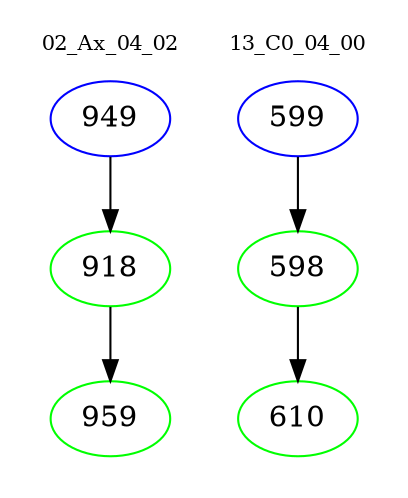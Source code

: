digraph{
subgraph cluster_0 {
color = white
label = "02_Ax_04_02";
fontsize=10;
T0_949 [label="949", color="blue"]
T0_949 -> T0_918 [color="black"]
T0_918 [label="918", color="green"]
T0_918 -> T0_959 [color="black"]
T0_959 [label="959", color="green"]
}
subgraph cluster_1 {
color = white
label = "13_C0_04_00";
fontsize=10;
T1_599 [label="599", color="blue"]
T1_599 -> T1_598 [color="black"]
T1_598 [label="598", color="green"]
T1_598 -> T1_610 [color="black"]
T1_610 [label="610", color="green"]
}
}
